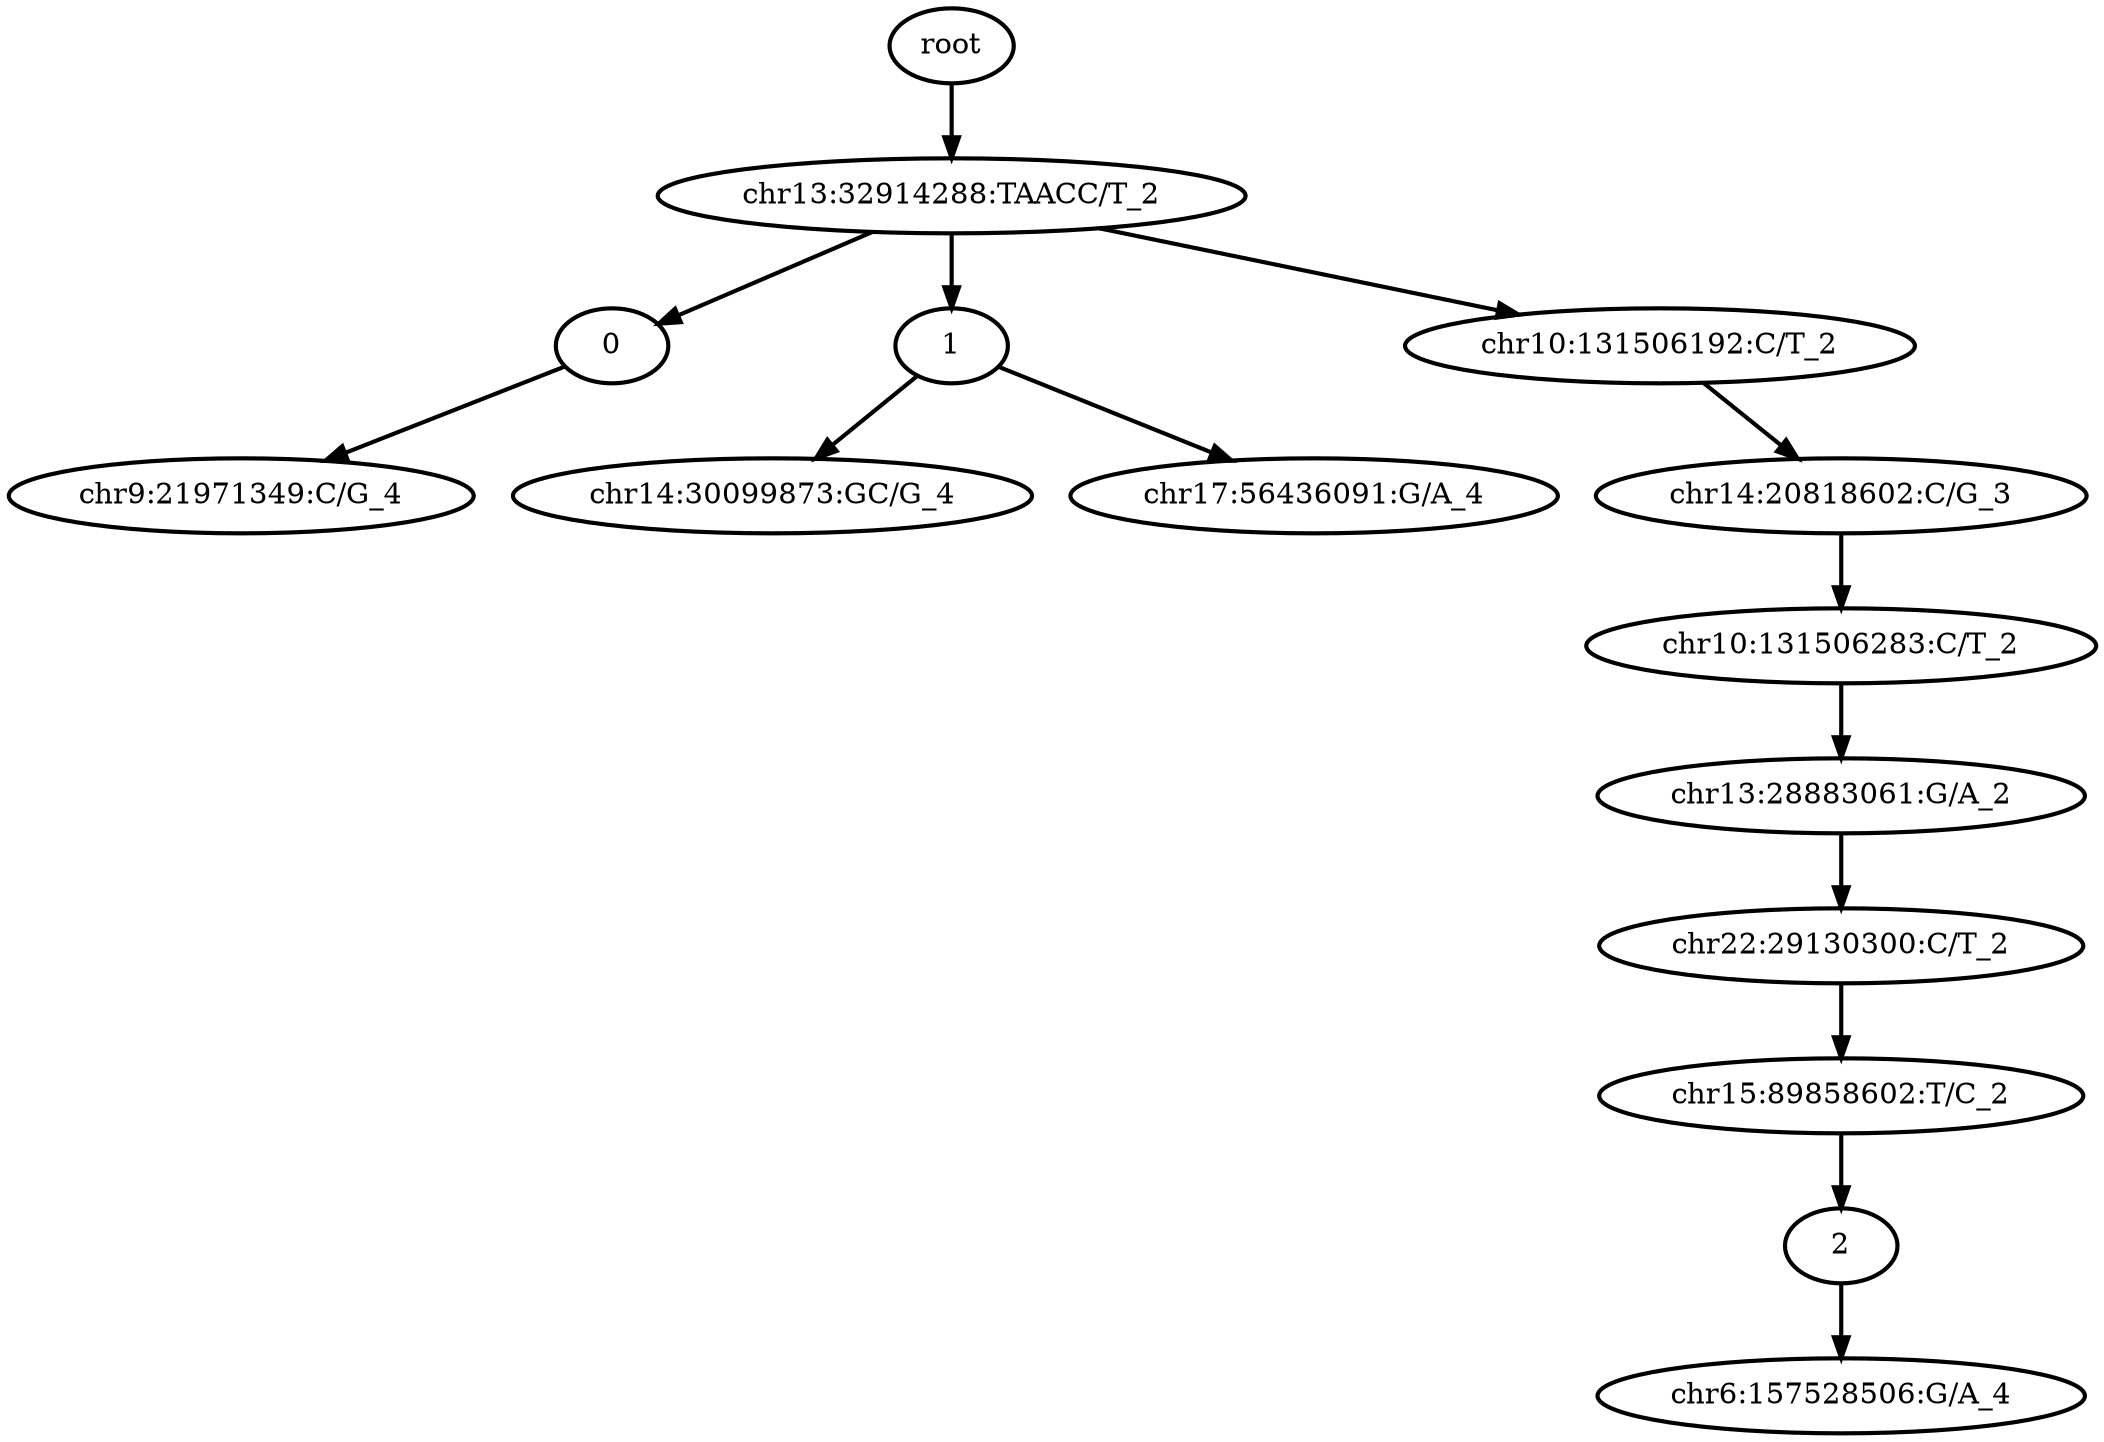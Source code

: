 digraph N {
	overlap="false"
	rankdir="TB"
	0 [label="root", style="bold"];
	1 [label="chr13:32914288:TAACC/T_2", style="bold"];
	2 [label="0", style="bold"];
	3 [label="1", style="bold"];
	4 [label="chr10:131506192:C/T_2", style="bold"];
	5 [label="chr14:20818602:C/G_3", style="bold"];
	6 [label="chr10:131506283:C/T_2", style="bold"];
	7 [label="chr13:28883061:G/A_2", style="bold"];
	8 [label="chr22:29130300:C/T_2", style="bold"];
	9 [label="chr15:89858602:T/C_2", style="bold"];
	10 [label="2", style="bold"];
	11 [label="chr9:21971349:C/G_4", style="bold"];
	12 [label="chr14:30099873:GC/G_4", style="bold"];
	13 [label="chr17:56436091:G/A_4", style="bold"];
	14 [label="chr6:157528506:G/A_4", style="bold"];
	0 -> 1 [style="bold"];
	1 -> 2 [style="bold"];
	1 -> 3 [style="bold"];
	1 -> 4 [style="bold"];
	2 -> 11 [style="bold"];
	3 -> 12 [style="bold"];
	3 -> 13 [style="bold"];
	4 -> 5 [style="bold"];
	5 -> 6 [style="bold"];
	6 -> 7 [style="bold"];
	7 -> 8 [style="bold"];
	8 -> 9 [style="bold"];
	9 -> 10 [style="bold"];
	10 -> 14 [style="bold"];
}